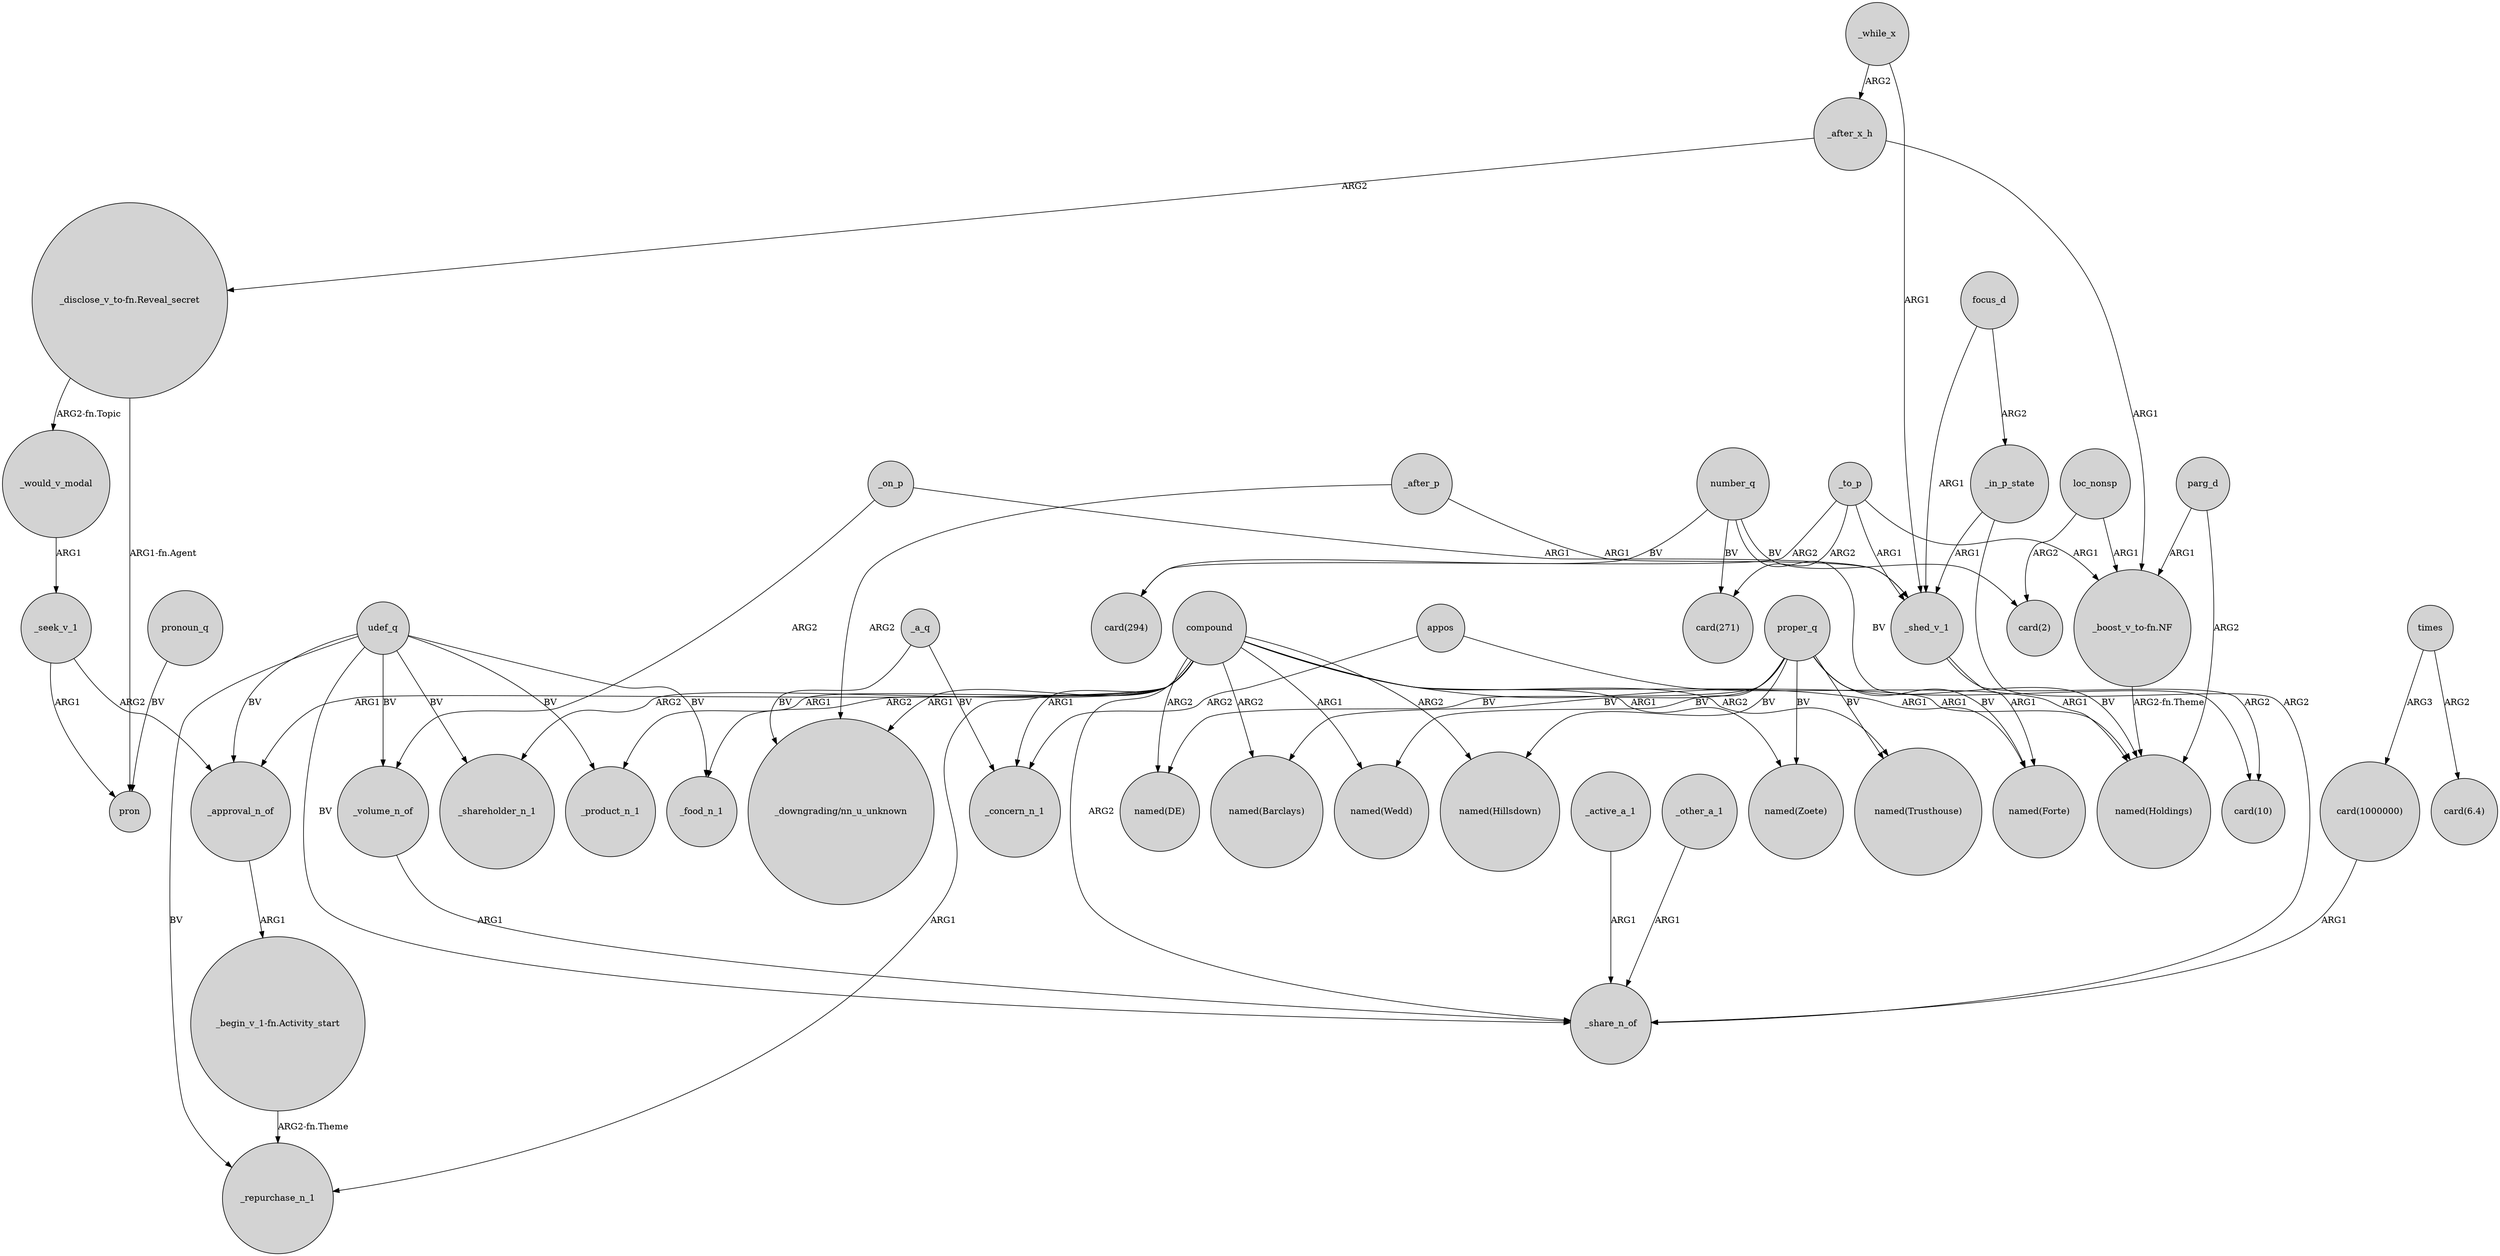 digraph {
	node [shape=circle style=filled]
	_after_x_h -> "_disclose_v_to-fn.Reveal_secret" [label=ARG2]
	_a_q -> _concern_n_1 [label=BV]
	compound -> _product_n_1 [label=ARG1]
	compound -> _food_n_1 [label=ARG2]
	_seek_v_1 -> _approval_n_of [label=ARG2]
	number_q -> "card(10)" [label=BV]
	_after_x_h -> "_boost_v_to-fn.NF" [label=ARG1]
	compound -> _concern_n_1 [label=ARG1]
	proper_q -> "named(Holdings)" [label=BV]
	_to_p -> _shed_v_1 [label=ARG1]
	number_q -> "card(271)" [label=BV]
	focus_d -> _shed_v_1 [label=ARG1]
	proper_q -> "named(Zoete)" [label=BV]
	_while_x -> _shed_v_1 [label=ARG1]
	parg_d -> "named(Holdings)" [label=ARG2]
	compound -> "named(Zoete)" [label=ARG1]
	_to_p -> "_boost_v_to-fn.NF" [label=ARG1]
	compound -> _shareholder_n_1 [label=ARG2]
	_a_q -> "_downgrading/nn_u_unknown" [label=BV]
	"_begin_v_1-fn.Activity_start" -> _repurchase_n_1 [label="ARG2-fn.Theme"]
	_to_p -> "card(294)" [label=ARG2]
	focus_d -> _in_p_state [label=ARG2]
	udef_q -> _volume_n_of [label=BV]
	_while_x -> _after_x_h [label=ARG2]
	_approval_n_of -> "_begin_v_1-fn.Activity_start" [label=ARG1]
	_in_p_state -> _shed_v_1 [label=ARG1]
	compound -> "named(Forte)" [label=ARG1]
	parg_d -> "_boost_v_to-fn.NF" [label=ARG1]
	_would_v_modal -> _seek_v_1 [label=ARG1]
	loc_nonsp -> "card(2)" [label=ARG2]
	compound -> _share_n_of [label=ARG2]
	appos -> "named(Holdings)" [label=ARG1]
	udef_q -> _shareholder_n_1 [label=BV]
	times -> "card(6.4)" [label=ARG2]
	udef_q -> _food_n_1 [label=BV]
	udef_q -> _repurchase_n_1 [label=BV]
	_after_p -> _shed_v_1 [label=ARG1]
	compound -> "named(DE)" [label=ARG2]
	proper_q -> "named(Wedd)" [label=BV]
	appos -> _concern_n_1 [label=ARG2]
	_on_p -> _volume_n_of [label=ARG2]
	pronoun_q -> pron [label=BV]
	loc_nonsp -> "_boost_v_to-fn.NF" [label=ARG1]
	compound -> "_downgrading/nn_u_unknown" [label=ARG1]
	proper_q -> "named(DE)" [label=BV]
	times -> "card(1000000)" [label=ARG3]
	compound -> _approval_n_of [label=ARG1]
	_in_p_state -> _share_n_of [label=ARG2]
	_seek_v_1 -> pron [label=ARG1]
	compound -> "named(Barclays)" [label=ARG2]
	proper_q -> "named(Hillsdown)" [label=BV]
	_shed_v_1 -> "named(Forte)" [label=ARG1]
	_active_a_1 -> _share_n_of [label=ARG1]
	_other_a_1 -> _share_n_of [label=ARG1]
	"_boost_v_to-fn.NF" -> "named(Holdings)" [label="ARG2-fn.Theme"]
	compound -> _repurchase_n_1 [label=ARG1]
	udef_q -> _share_n_of [label=BV]
	"card(1000000)" -> _share_n_of [label=ARG1]
	"_disclose_v_to-fn.Reveal_secret" -> _would_v_modal [label="ARG2-fn.Topic"]
	compound -> "named(Wedd)" [label=ARG1]
	proper_q -> "named(Trusthouse)" [label=BV]
	udef_q -> _product_n_1 [label=BV]
	_to_p -> "card(271)" [label=ARG2]
	_volume_n_of -> _share_n_of [label=ARG1]
	proper_q -> "named(Forte)" [label=BV]
	compound -> "named(Hillsdown)" [label=ARG2]
	udef_q -> _approval_n_of [label=BV]
	number_q -> "card(2)" [label=BV]
	_shed_v_1 -> "card(10)" [label=ARG2]
	proper_q -> "named(Barclays)" [label=BV]
	compound -> "named(Trusthouse)" [label=ARG2]
	_on_p -> _shed_v_1 [label=ARG1]
	_after_p -> "_downgrading/nn_u_unknown" [label=ARG2]
	number_q -> "card(294)" [label=BV]
	"_disclose_v_to-fn.Reveal_secret" -> pron [label="ARG1-fn.Agent"]
	compound -> "named(Holdings)" [label=ARG1]
}
